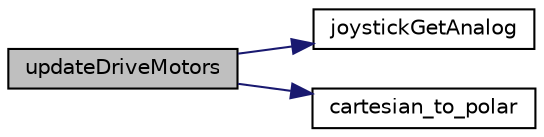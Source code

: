 digraph "updateDriveMotors"
{
  edge [fontname="Helvetica",fontsize="10",labelfontname="Helvetica",labelfontsize="10"];
  node [fontname="Helvetica",fontsize="10",shape=record];
  rankdir="LR";
  Node3 [label="updateDriveMotors",height=0.2,width=0.4,color="black", fillcolor="grey75", style="filled", fontcolor="black"];
  Node3 -> Node4 [color="midnightblue",fontsize="10",style="solid",fontname="Helvetica"];
  Node4 [label="joystickGetAnalog",height=0.2,width=0.4,color="black", fillcolor="white", style="filled",URL="$_a_p_i_8h.html#ad56fcec15d1a48deb8780bb0fc38be4d"];
  Node3 -> Node5 [color="midnightblue",fontsize="10",style="solid",fontname="Helvetica"];
  Node5 [label="cartesian_to_polar",height=0.2,width=0.4,color="black", fillcolor="white", style="filled",URL="$vmath_8h.html#a1c4a1747b714f5d4654f0614193f9e49",tooltip="Function to convert x and y 2 dimensional cartesian cordinated to polar pordinates. "];
}
